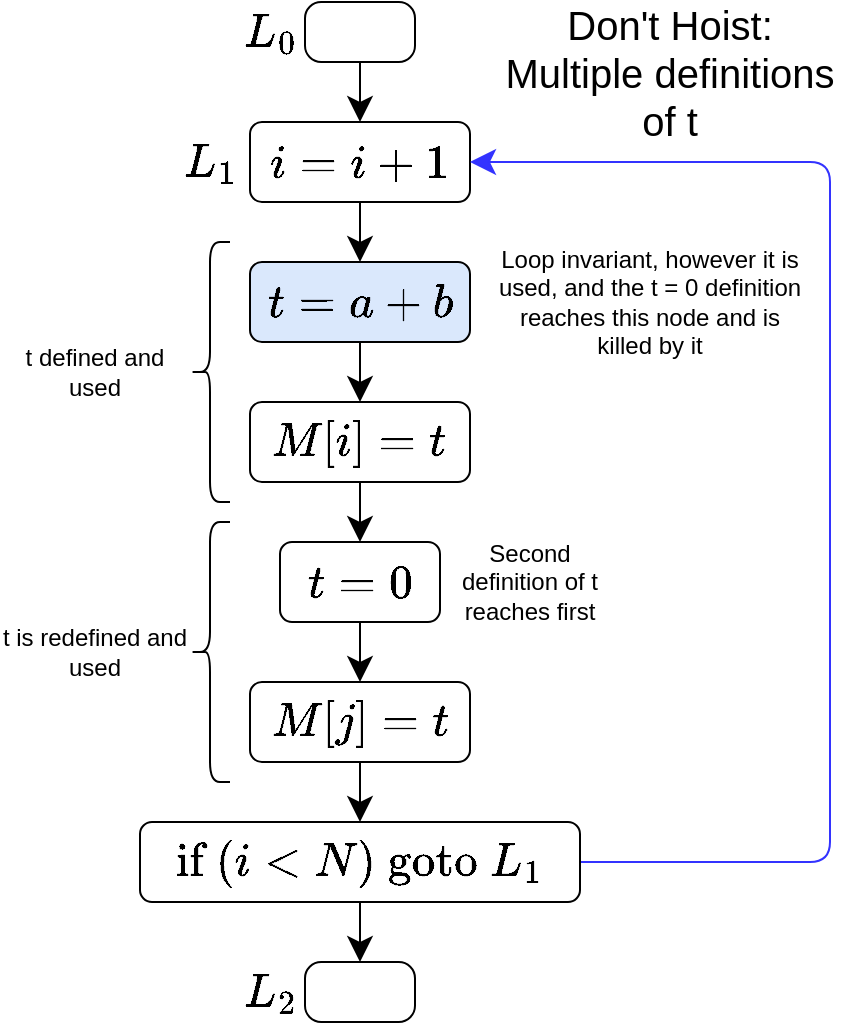 <mxfile version="13.9.9" type="device"><diagram id="WzUMKAOMW8rdTeaPbMBS" name="Page-1"><mxGraphModel dx="811" dy="1082" grid="1" gridSize="10" guides="1" tooltips="1" connect="1" arrows="1" fold="1" page="1" pageScale="1" pageWidth="850" pageHeight="1100" math="1" shadow="0"><root><mxCell id="0"/><mxCell id="1" parent="0"/><mxCell id="3-RsTSm-Xs1fBtzg4cX0-8" style="edgeStyle=orthogonalEdgeStyle;rounded=0;orthogonalLoop=1;jettySize=auto;html=1;exitX=0.5;exitY=1;exitDx=0;exitDy=0;entryX=0.5;entryY=0;entryDx=0;entryDy=0;endSize=10;" edge="1" parent="1" source="3-RsTSm-Xs1fBtzg4cX0-5" target="3-RsTSm-Xs1fBtzg4cX0-7"><mxGeometry relative="1" as="geometry"/></mxCell><mxCell id="3-RsTSm-Xs1fBtzg4cX0-5" value="$$i = i + 1$$" style="rounded=1;whiteSpace=wrap;html=1;fontSize=20;fillColor=#FFFFFF;" vertex="1" parent="1"><mxGeometry x="160" y="90" width="110" height="40" as="geometry"/></mxCell><mxCell id="3-RsTSm-Xs1fBtzg4cX0-6" value="$$L_1$$" style="text;html=1;strokeColor=none;fillColor=none;align=center;verticalAlign=middle;whiteSpace=wrap;rounded=0;fontSize=20;" vertex="1" parent="1"><mxGeometry x="120" y="100" width="40" height="20" as="geometry"/></mxCell><mxCell id="3-RsTSm-Xs1fBtzg4cX0-10" style="edgeStyle=orthogonalEdgeStyle;rounded=0;orthogonalLoop=1;jettySize=auto;html=1;exitX=0.5;exitY=1;exitDx=0;exitDy=0;entryX=0.5;entryY=0;entryDx=0;entryDy=0;endSize=10;" edge="1" parent="1" source="3-RsTSm-Xs1fBtzg4cX0-7" target="3-RsTSm-Xs1fBtzg4cX0-9"><mxGeometry relative="1" as="geometry"/></mxCell><mxCell id="3-RsTSm-Xs1fBtzg4cX0-7" value="$$t = a + b$$" style="rounded=1;whiteSpace=wrap;html=1;fontSize=20;fillColor=#dae8fc;" vertex="1" parent="1"><mxGeometry x="160" y="160" width="110" height="40" as="geometry"/></mxCell><mxCell id="3-RsTSm-Xs1fBtzg4cX0-12" style="edgeStyle=orthogonalEdgeStyle;rounded=0;orthogonalLoop=1;jettySize=auto;html=1;exitX=0.5;exitY=1;exitDx=0;exitDy=0;entryX=0.5;entryY=0;entryDx=0;entryDy=0;endSize=10;" edge="1" parent="1" source="3-RsTSm-Xs1fBtzg4cX0-9" target="3-RsTSm-Xs1fBtzg4cX0-11"><mxGeometry relative="1" as="geometry"/></mxCell><mxCell id="3-RsTSm-Xs1fBtzg4cX0-9" value="$$M[i] = t$$" style="rounded=1;whiteSpace=wrap;html=1;fontSize=20;" vertex="1" parent="1"><mxGeometry x="160" y="230" width="110" height="40" as="geometry"/></mxCell><mxCell id="3-RsTSm-Xs1fBtzg4cX0-14" style="edgeStyle=orthogonalEdgeStyle;rounded=0;orthogonalLoop=1;jettySize=auto;html=1;exitX=0.5;exitY=1;exitDx=0;exitDy=0;entryX=0.5;entryY=0;entryDx=0;entryDy=0;endSize=10;" edge="1" parent="1" source="3-RsTSm-Xs1fBtzg4cX0-11" target="3-RsTSm-Xs1fBtzg4cX0-13"><mxGeometry relative="1" as="geometry"/></mxCell><mxCell id="3-RsTSm-Xs1fBtzg4cX0-11" value="$$t = 0$$" style="rounded=1;whiteSpace=wrap;html=1;fontSize=20;" vertex="1" parent="1"><mxGeometry x="175" y="300" width="80" height="40" as="geometry"/></mxCell><mxCell id="3-RsTSm-Xs1fBtzg4cX0-16" style="edgeStyle=orthogonalEdgeStyle;rounded=0;orthogonalLoop=1;jettySize=auto;html=1;exitX=0.5;exitY=1;exitDx=0;exitDy=0;entryX=0.5;entryY=0;entryDx=0;entryDy=0;endSize=10;" edge="1" parent="1" source="3-RsTSm-Xs1fBtzg4cX0-13" target="3-RsTSm-Xs1fBtzg4cX0-15"><mxGeometry relative="1" as="geometry"/></mxCell><mxCell id="3-RsTSm-Xs1fBtzg4cX0-13" value="$$M[j] = t$$" style="rounded=1;whiteSpace=wrap;html=1;fontSize=20;" vertex="1" parent="1"><mxGeometry x="160" y="370" width="110" height="40" as="geometry"/></mxCell><mxCell id="3-RsTSm-Xs1fBtzg4cX0-19" style="edgeStyle=orthogonalEdgeStyle;rounded=1;orthogonalLoop=1;jettySize=auto;html=1;exitX=0.5;exitY=1;exitDx=0;exitDy=0;endSize=10;" edge="1" parent="1" source="3-RsTSm-Xs1fBtzg4cX0-15"><mxGeometry relative="1" as="geometry"><mxPoint x="215" y="510" as="targetPoint"/></mxGeometry></mxCell><mxCell id="3-RsTSm-Xs1fBtzg4cX0-20" style="edgeStyle=orthogonalEdgeStyle;rounded=1;orthogonalLoop=1;jettySize=auto;html=1;exitX=1;exitY=0.5;exitDx=0;exitDy=0;entryX=1;entryY=0.5;entryDx=0;entryDy=0;endSize=10;strokeColor=#3333FF;" edge="1" parent="1" source="3-RsTSm-Xs1fBtzg4cX0-15" target="3-RsTSm-Xs1fBtzg4cX0-5"><mxGeometry relative="1" as="geometry"><Array as="points"><mxPoint x="450" y="460"/><mxPoint x="450" y="110"/></Array></mxGeometry></mxCell><mxCell id="3-RsTSm-Xs1fBtzg4cX0-15" value="$$\text{if } (i &amp;lt; N) \text{ goto } L_1$$" style="rounded=1;whiteSpace=wrap;html=1;fontSize=20;" vertex="1" parent="1"><mxGeometry x="105" y="440" width="220" height="40" as="geometry"/></mxCell><mxCell id="3-RsTSm-Xs1fBtzg4cX0-18" value="$$L_2$$" style="text;html=1;strokeColor=none;fillColor=none;align=center;verticalAlign=middle;whiteSpace=wrap;rounded=0;fontSize=20;" vertex="1" parent="1"><mxGeometry x="150" y="515" width="40" height="20" as="geometry"/></mxCell><mxCell id="3-RsTSm-Xs1fBtzg4cX0-23" value="t is redefined and used" style="text;html=1;strokeColor=none;fillColor=none;align=center;verticalAlign=middle;whiteSpace=wrap;rounded=0;" vertex="1" parent="1"><mxGeometry x="35" y="335" width="95" height="40" as="geometry"/></mxCell><mxCell id="3-RsTSm-Xs1fBtzg4cX0-25" value="" style="shape=curlyBracket;whiteSpace=wrap;html=1;rounded=1;strokeColor=#000000;fillColor=#FFFFFF;" vertex="1" parent="1"><mxGeometry x="130" y="290" width="20" height="130" as="geometry"/></mxCell><mxCell id="3-RsTSm-Xs1fBtzg4cX0-27" value="Second definition of t reaches first" style="text;html=1;strokeColor=none;fillColor=none;align=center;verticalAlign=middle;whiteSpace=wrap;rounded=0;" vertex="1" parent="1"><mxGeometry x="255" y="310" width="90" height="20" as="geometry"/></mxCell><mxCell id="3-RsTSm-Xs1fBtzg4cX0-29" value="" style="rounded=1;whiteSpace=wrap;html=1;strokeColor=#000000;fillColor=#FFFFFF;arcSize=27;" vertex="1" parent="1"><mxGeometry x="187.5" y="510" width="55" height="30" as="geometry"/></mxCell><mxCell id="3-RsTSm-Xs1fBtzg4cX0-30" value="$$L_0$$" style="text;html=1;strokeColor=none;fillColor=none;align=center;verticalAlign=middle;whiteSpace=wrap;rounded=0;fontSize=20;" vertex="1" parent="1"><mxGeometry x="150" y="35" width="40" height="20" as="geometry"/></mxCell><mxCell id="3-RsTSm-Xs1fBtzg4cX0-32" style="edgeStyle=orthogonalEdgeStyle;rounded=1;orthogonalLoop=1;jettySize=auto;html=1;exitX=0.5;exitY=1;exitDx=0;exitDy=0;entryX=0.5;entryY=0;entryDx=0;entryDy=0;endSize=10;" edge="1" parent="1" source="3-RsTSm-Xs1fBtzg4cX0-31" target="3-RsTSm-Xs1fBtzg4cX0-5"><mxGeometry relative="1" as="geometry"/></mxCell><mxCell id="3-RsTSm-Xs1fBtzg4cX0-31" value="" style="rounded=1;whiteSpace=wrap;html=1;strokeColor=#000000;fillColor=#FFFFFF;arcSize=27;" vertex="1" parent="1"><mxGeometry x="187.5" y="30" width="55" height="30" as="geometry"/></mxCell><mxCell id="3-RsTSm-Xs1fBtzg4cX0-35" value="Loop invariant, however it is used, and the t = 0 definition reaches this node and is killed by it" style="text;html=1;strokeColor=none;fillColor=none;align=center;verticalAlign=middle;whiteSpace=wrap;rounded=0;" vertex="1" parent="1"><mxGeometry x="280" y="150" width="160" height="60" as="geometry"/></mxCell><mxCell id="3-RsTSm-Xs1fBtzg4cX0-36" value="" style="shape=curlyBracket;whiteSpace=wrap;html=1;rounded=1;strokeColor=#000000;fillColor=#FFFFFF;" vertex="1" parent="1"><mxGeometry x="130" y="150" width="20" height="130" as="geometry"/></mxCell><mxCell id="3-RsTSm-Xs1fBtzg4cX0-37" value="t defined and used" style="text;html=1;strokeColor=none;fillColor=none;align=center;verticalAlign=middle;whiteSpace=wrap;rounded=0;" vertex="1" parent="1"><mxGeometry x="35" y="195" width="95" height="40" as="geometry"/></mxCell><mxCell id="3-RsTSm-Xs1fBtzg4cX0-39" value="Don't Hoist:&lt;br style=&quot;font-size: 20px&quot;&gt;Multiple definitions of t" style="text;html=1;strokeColor=none;fillColor=none;align=center;verticalAlign=middle;whiteSpace=wrap;rounded=0;fontSize=20;" vertex="1" parent="1"><mxGeometry x="280" y="50" width="180" height="30" as="geometry"/></mxCell></root></mxGraphModel></diagram></mxfile>